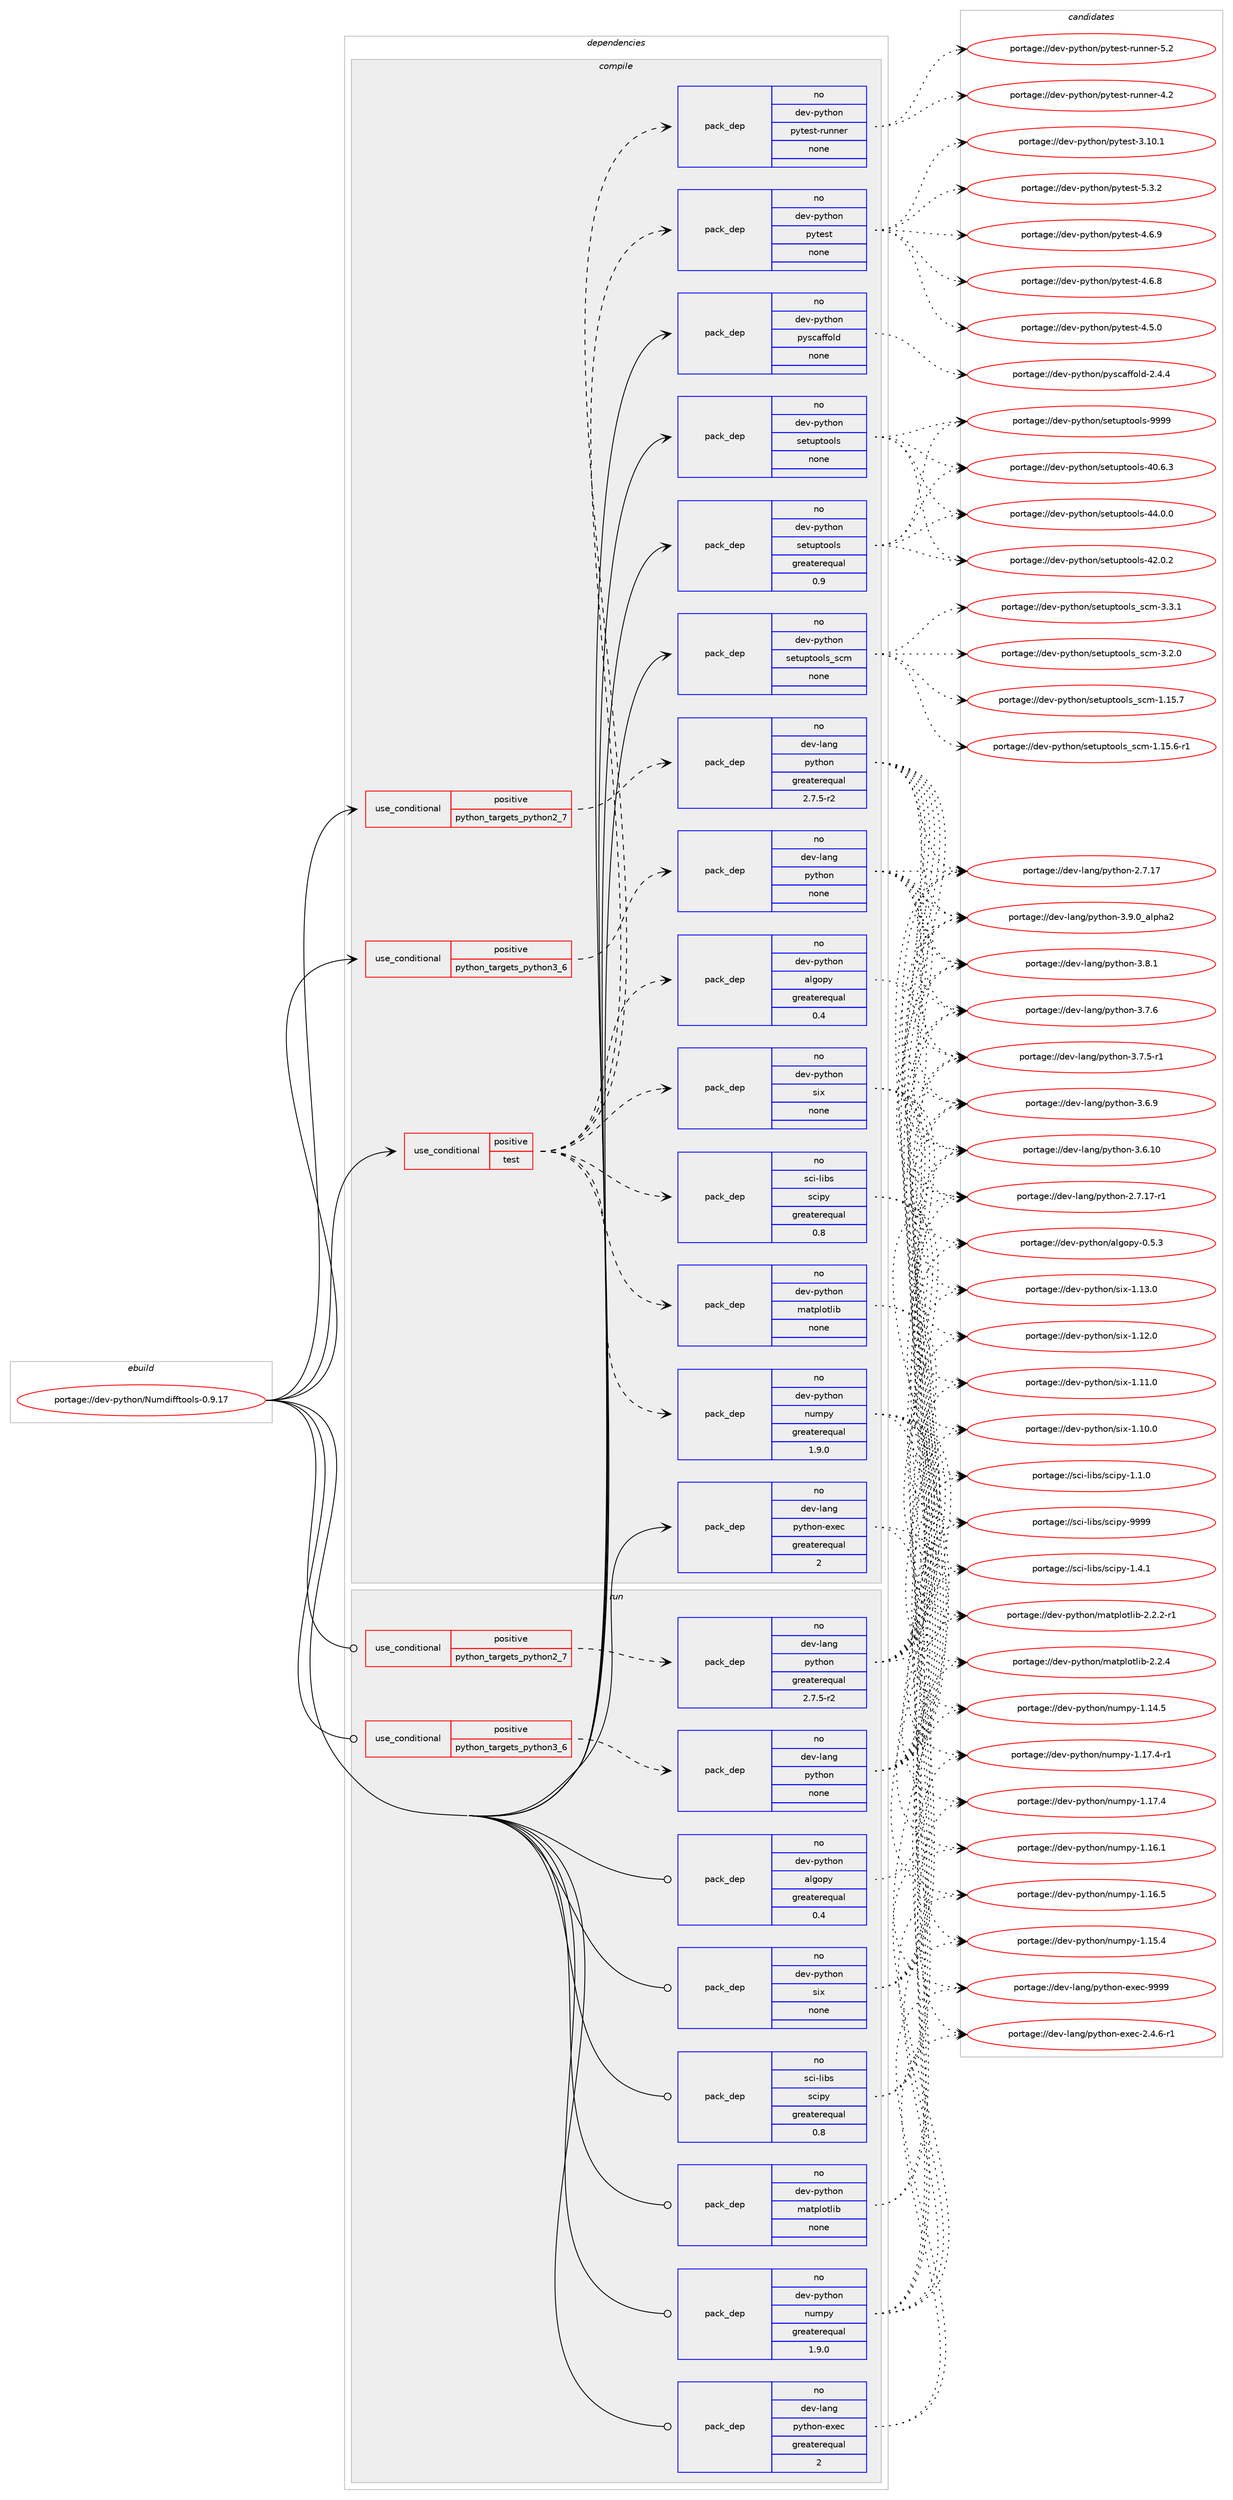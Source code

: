 digraph prolog {

# *************
# Graph options
# *************

newrank=true;
concentrate=true;
compound=true;
graph [rankdir=LR,fontname=Helvetica,fontsize=10,ranksep=1.5];#, ranksep=2.5, nodesep=0.2];
edge  [arrowhead=vee];
node  [fontname=Helvetica,fontsize=10];

# **********
# The ebuild
# **********

subgraph cluster_leftcol {
color=gray;
label=<<i>ebuild</i>>;
id [label="portage://dev-python/Numdifftools-0.9.17", color=red, width=4, href="../dev-python/Numdifftools-0.9.17.svg"];
}

# ****************
# The dependencies
# ****************

subgraph cluster_midcol {
color=gray;
label=<<i>dependencies</i>>;
subgraph cluster_compile {
fillcolor="#eeeeee";
style=filled;
label=<<i>compile</i>>;
subgraph cond119637 {
dependency473542 [label=<<TABLE BORDER="0" CELLBORDER="1" CELLSPACING="0" CELLPADDING="4"><TR><TD ROWSPAN="3" CELLPADDING="10">use_conditional</TD></TR><TR><TD>positive</TD></TR><TR><TD>python_targets_python2_7</TD></TR></TABLE>>, shape=none, color=red];
subgraph pack348888 {
dependency473543 [label=<<TABLE BORDER="0" CELLBORDER="1" CELLSPACING="0" CELLPADDING="4" WIDTH="220"><TR><TD ROWSPAN="6" CELLPADDING="30">pack_dep</TD></TR><TR><TD WIDTH="110">no</TD></TR><TR><TD>dev-lang</TD></TR><TR><TD>python</TD></TR><TR><TD>greaterequal</TD></TR><TR><TD>2.7.5-r2</TD></TR></TABLE>>, shape=none, color=blue];
}
dependency473542:e -> dependency473543:w [weight=20,style="dashed",arrowhead="vee"];
}
id:e -> dependency473542:w [weight=20,style="solid",arrowhead="vee"];
subgraph cond119638 {
dependency473544 [label=<<TABLE BORDER="0" CELLBORDER="1" CELLSPACING="0" CELLPADDING="4"><TR><TD ROWSPAN="3" CELLPADDING="10">use_conditional</TD></TR><TR><TD>positive</TD></TR><TR><TD>python_targets_python3_6</TD></TR></TABLE>>, shape=none, color=red];
subgraph pack348889 {
dependency473545 [label=<<TABLE BORDER="0" CELLBORDER="1" CELLSPACING="0" CELLPADDING="4" WIDTH="220"><TR><TD ROWSPAN="6" CELLPADDING="30">pack_dep</TD></TR><TR><TD WIDTH="110">no</TD></TR><TR><TD>dev-lang</TD></TR><TR><TD>python</TD></TR><TR><TD>none</TD></TR><TR><TD></TD></TR></TABLE>>, shape=none, color=blue];
}
dependency473544:e -> dependency473545:w [weight=20,style="dashed",arrowhead="vee"];
}
id:e -> dependency473544:w [weight=20,style="solid",arrowhead="vee"];
subgraph cond119639 {
dependency473546 [label=<<TABLE BORDER="0" CELLBORDER="1" CELLSPACING="0" CELLPADDING="4"><TR><TD ROWSPAN="3" CELLPADDING="10">use_conditional</TD></TR><TR><TD>positive</TD></TR><TR><TD>test</TD></TR></TABLE>>, shape=none, color=red];
subgraph pack348890 {
dependency473547 [label=<<TABLE BORDER="0" CELLBORDER="1" CELLSPACING="0" CELLPADDING="4" WIDTH="220"><TR><TD ROWSPAN="6" CELLPADDING="30">pack_dep</TD></TR><TR><TD WIDTH="110">no</TD></TR><TR><TD>dev-python</TD></TR><TR><TD>algopy</TD></TR><TR><TD>greaterequal</TD></TR><TR><TD>0.4</TD></TR></TABLE>>, shape=none, color=blue];
}
dependency473546:e -> dependency473547:w [weight=20,style="dashed",arrowhead="vee"];
subgraph pack348891 {
dependency473548 [label=<<TABLE BORDER="0" CELLBORDER="1" CELLSPACING="0" CELLPADDING="4" WIDTH="220"><TR><TD ROWSPAN="6" CELLPADDING="30">pack_dep</TD></TR><TR><TD WIDTH="110">no</TD></TR><TR><TD>dev-python</TD></TR><TR><TD>matplotlib</TD></TR><TR><TD>none</TD></TR><TR><TD></TD></TR></TABLE>>, shape=none, color=blue];
}
dependency473546:e -> dependency473548:w [weight=20,style="dashed",arrowhead="vee"];
subgraph pack348892 {
dependency473549 [label=<<TABLE BORDER="0" CELLBORDER="1" CELLSPACING="0" CELLPADDING="4" WIDTH="220"><TR><TD ROWSPAN="6" CELLPADDING="30">pack_dep</TD></TR><TR><TD WIDTH="110">no</TD></TR><TR><TD>dev-python</TD></TR><TR><TD>numpy</TD></TR><TR><TD>greaterequal</TD></TR><TR><TD>1.9.0</TD></TR></TABLE>>, shape=none, color=blue];
}
dependency473546:e -> dependency473549:w [weight=20,style="dashed",arrowhead="vee"];
subgraph pack348893 {
dependency473550 [label=<<TABLE BORDER="0" CELLBORDER="1" CELLSPACING="0" CELLPADDING="4" WIDTH="220"><TR><TD ROWSPAN="6" CELLPADDING="30">pack_dep</TD></TR><TR><TD WIDTH="110">no</TD></TR><TR><TD>dev-python</TD></TR><TR><TD>six</TD></TR><TR><TD>none</TD></TR><TR><TD></TD></TR></TABLE>>, shape=none, color=blue];
}
dependency473546:e -> dependency473550:w [weight=20,style="dashed",arrowhead="vee"];
subgraph pack348894 {
dependency473551 [label=<<TABLE BORDER="0" CELLBORDER="1" CELLSPACING="0" CELLPADDING="4" WIDTH="220"><TR><TD ROWSPAN="6" CELLPADDING="30">pack_dep</TD></TR><TR><TD WIDTH="110">no</TD></TR><TR><TD>sci-libs</TD></TR><TR><TD>scipy</TD></TR><TR><TD>greaterequal</TD></TR><TR><TD>0.8</TD></TR></TABLE>>, shape=none, color=blue];
}
dependency473546:e -> dependency473551:w [weight=20,style="dashed",arrowhead="vee"];
subgraph pack348895 {
dependency473552 [label=<<TABLE BORDER="0" CELLBORDER="1" CELLSPACING="0" CELLPADDING="4" WIDTH="220"><TR><TD ROWSPAN="6" CELLPADDING="30">pack_dep</TD></TR><TR><TD WIDTH="110">no</TD></TR><TR><TD>dev-python</TD></TR><TR><TD>pytest</TD></TR><TR><TD>none</TD></TR><TR><TD></TD></TR></TABLE>>, shape=none, color=blue];
}
dependency473546:e -> dependency473552:w [weight=20,style="dashed",arrowhead="vee"];
subgraph pack348896 {
dependency473553 [label=<<TABLE BORDER="0" CELLBORDER="1" CELLSPACING="0" CELLPADDING="4" WIDTH="220"><TR><TD ROWSPAN="6" CELLPADDING="30">pack_dep</TD></TR><TR><TD WIDTH="110">no</TD></TR><TR><TD>dev-python</TD></TR><TR><TD>pytest-runner</TD></TR><TR><TD>none</TD></TR><TR><TD></TD></TR></TABLE>>, shape=none, color=blue];
}
dependency473546:e -> dependency473553:w [weight=20,style="dashed",arrowhead="vee"];
}
id:e -> dependency473546:w [weight=20,style="solid",arrowhead="vee"];
subgraph pack348897 {
dependency473554 [label=<<TABLE BORDER="0" CELLBORDER="1" CELLSPACING="0" CELLPADDING="4" WIDTH="220"><TR><TD ROWSPAN="6" CELLPADDING="30">pack_dep</TD></TR><TR><TD WIDTH="110">no</TD></TR><TR><TD>dev-lang</TD></TR><TR><TD>python-exec</TD></TR><TR><TD>greaterequal</TD></TR><TR><TD>2</TD></TR></TABLE>>, shape=none, color=blue];
}
id:e -> dependency473554:w [weight=20,style="solid",arrowhead="vee"];
subgraph pack348898 {
dependency473555 [label=<<TABLE BORDER="0" CELLBORDER="1" CELLSPACING="0" CELLPADDING="4" WIDTH="220"><TR><TD ROWSPAN="6" CELLPADDING="30">pack_dep</TD></TR><TR><TD WIDTH="110">no</TD></TR><TR><TD>dev-python</TD></TR><TR><TD>pyscaffold</TD></TR><TR><TD>none</TD></TR><TR><TD></TD></TR></TABLE>>, shape=none, color=blue];
}
id:e -> dependency473555:w [weight=20,style="solid",arrowhead="vee"];
subgraph pack348899 {
dependency473556 [label=<<TABLE BORDER="0" CELLBORDER="1" CELLSPACING="0" CELLPADDING="4" WIDTH="220"><TR><TD ROWSPAN="6" CELLPADDING="30">pack_dep</TD></TR><TR><TD WIDTH="110">no</TD></TR><TR><TD>dev-python</TD></TR><TR><TD>setuptools</TD></TR><TR><TD>greaterequal</TD></TR><TR><TD>0.9</TD></TR></TABLE>>, shape=none, color=blue];
}
id:e -> dependency473556:w [weight=20,style="solid",arrowhead="vee"];
subgraph pack348900 {
dependency473557 [label=<<TABLE BORDER="0" CELLBORDER="1" CELLSPACING="0" CELLPADDING="4" WIDTH="220"><TR><TD ROWSPAN="6" CELLPADDING="30">pack_dep</TD></TR><TR><TD WIDTH="110">no</TD></TR><TR><TD>dev-python</TD></TR><TR><TD>setuptools</TD></TR><TR><TD>none</TD></TR><TR><TD></TD></TR></TABLE>>, shape=none, color=blue];
}
id:e -> dependency473557:w [weight=20,style="solid",arrowhead="vee"];
subgraph pack348901 {
dependency473558 [label=<<TABLE BORDER="0" CELLBORDER="1" CELLSPACING="0" CELLPADDING="4" WIDTH="220"><TR><TD ROWSPAN="6" CELLPADDING="30">pack_dep</TD></TR><TR><TD WIDTH="110">no</TD></TR><TR><TD>dev-python</TD></TR><TR><TD>setuptools_scm</TD></TR><TR><TD>none</TD></TR><TR><TD></TD></TR></TABLE>>, shape=none, color=blue];
}
id:e -> dependency473558:w [weight=20,style="solid",arrowhead="vee"];
}
subgraph cluster_compileandrun {
fillcolor="#eeeeee";
style=filled;
label=<<i>compile and run</i>>;
}
subgraph cluster_run {
fillcolor="#eeeeee";
style=filled;
label=<<i>run</i>>;
subgraph cond119640 {
dependency473559 [label=<<TABLE BORDER="0" CELLBORDER="1" CELLSPACING="0" CELLPADDING="4"><TR><TD ROWSPAN="3" CELLPADDING="10">use_conditional</TD></TR><TR><TD>positive</TD></TR><TR><TD>python_targets_python2_7</TD></TR></TABLE>>, shape=none, color=red];
subgraph pack348902 {
dependency473560 [label=<<TABLE BORDER="0" CELLBORDER="1" CELLSPACING="0" CELLPADDING="4" WIDTH="220"><TR><TD ROWSPAN="6" CELLPADDING="30">pack_dep</TD></TR><TR><TD WIDTH="110">no</TD></TR><TR><TD>dev-lang</TD></TR><TR><TD>python</TD></TR><TR><TD>greaterequal</TD></TR><TR><TD>2.7.5-r2</TD></TR></TABLE>>, shape=none, color=blue];
}
dependency473559:e -> dependency473560:w [weight=20,style="dashed",arrowhead="vee"];
}
id:e -> dependency473559:w [weight=20,style="solid",arrowhead="odot"];
subgraph cond119641 {
dependency473561 [label=<<TABLE BORDER="0" CELLBORDER="1" CELLSPACING="0" CELLPADDING="4"><TR><TD ROWSPAN="3" CELLPADDING="10">use_conditional</TD></TR><TR><TD>positive</TD></TR><TR><TD>python_targets_python3_6</TD></TR></TABLE>>, shape=none, color=red];
subgraph pack348903 {
dependency473562 [label=<<TABLE BORDER="0" CELLBORDER="1" CELLSPACING="0" CELLPADDING="4" WIDTH="220"><TR><TD ROWSPAN="6" CELLPADDING="30">pack_dep</TD></TR><TR><TD WIDTH="110">no</TD></TR><TR><TD>dev-lang</TD></TR><TR><TD>python</TD></TR><TR><TD>none</TD></TR><TR><TD></TD></TR></TABLE>>, shape=none, color=blue];
}
dependency473561:e -> dependency473562:w [weight=20,style="dashed",arrowhead="vee"];
}
id:e -> dependency473561:w [weight=20,style="solid",arrowhead="odot"];
subgraph pack348904 {
dependency473563 [label=<<TABLE BORDER="0" CELLBORDER="1" CELLSPACING="0" CELLPADDING="4" WIDTH="220"><TR><TD ROWSPAN="6" CELLPADDING="30">pack_dep</TD></TR><TR><TD WIDTH="110">no</TD></TR><TR><TD>dev-lang</TD></TR><TR><TD>python-exec</TD></TR><TR><TD>greaterequal</TD></TR><TR><TD>2</TD></TR></TABLE>>, shape=none, color=blue];
}
id:e -> dependency473563:w [weight=20,style="solid",arrowhead="odot"];
subgraph pack348905 {
dependency473564 [label=<<TABLE BORDER="0" CELLBORDER="1" CELLSPACING="0" CELLPADDING="4" WIDTH="220"><TR><TD ROWSPAN="6" CELLPADDING="30">pack_dep</TD></TR><TR><TD WIDTH="110">no</TD></TR><TR><TD>dev-python</TD></TR><TR><TD>algopy</TD></TR><TR><TD>greaterequal</TD></TR><TR><TD>0.4</TD></TR></TABLE>>, shape=none, color=blue];
}
id:e -> dependency473564:w [weight=20,style="solid",arrowhead="odot"];
subgraph pack348906 {
dependency473565 [label=<<TABLE BORDER="0" CELLBORDER="1" CELLSPACING="0" CELLPADDING="4" WIDTH="220"><TR><TD ROWSPAN="6" CELLPADDING="30">pack_dep</TD></TR><TR><TD WIDTH="110">no</TD></TR><TR><TD>dev-python</TD></TR><TR><TD>matplotlib</TD></TR><TR><TD>none</TD></TR><TR><TD></TD></TR></TABLE>>, shape=none, color=blue];
}
id:e -> dependency473565:w [weight=20,style="solid",arrowhead="odot"];
subgraph pack348907 {
dependency473566 [label=<<TABLE BORDER="0" CELLBORDER="1" CELLSPACING="0" CELLPADDING="4" WIDTH="220"><TR><TD ROWSPAN="6" CELLPADDING="30">pack_dep</TD></TR><TR><TD WIDTH="110">no</TD></TR><TR><TD>dev-python</TD></TR><TR><TD>numpy</TD></TR><TR><TD>greaterequal</TD></TR><TR><TD>1.9.0</TD></TR></TABLE>>, shape=none, color=blue];
}
id:e -> dependency473566:w [weight=20,style="solid",arrowhead="odot"];
subgraph pack348908 {
dependency473567 [label=<<TABLE BORDER="0" CELLBORDER="1" CELLSPACING="0" CELLPADDING="4" WIDTH="220"><TR><TD ROWSPAN="6" CELLPADDING="30">pack_dep</TD></TR><TR><TD WIDTH="110">no</TD></TR><TR><TD>dev-python</TD></TR><TR><TD>six</TD></TR><TR><TD>none</TD></TR><TR><TD></TD></TR></TABLE>>, shape=none, color=blue];
}
id:e -> dependency473567:w [weight=20,style="solid",arrowhead="odot"];
subgraph pack348909 {
dependency473568 [label=<<TABLE BORDER="0" CELLBORDER="1" CELLSPACING="0" CELLPADDING="4" WIDTH="220"><TR><TD ROWSPAN="6" CELLPADDING="30">pack_dep</TD></TR><TR><TD WIDTH="110">no</TD></TR><TR><TD>sci-libs</TD></TR><TR><TD>scipy</TD></TR><TR><TD>greaterequal</TD></TR><TR><TD>0.8</TD></TR></TABLE>>, shape=none, color=blue];
}
id:e -> dependency473568:w [weight=20,style="solid",arrowhead="odot"];
}
}

# **************
# The candidates
# **************

subgraph cluster_choices {
rank=same;
color=gray;
label=<<i>candidates</i>>;

subgraph choice348888 {
color=black;
nodesep=1;
choice10010111845108971101034711212111610411111045514657464895971081121049750 [label="portage://dev-lang/python-3.9.0_alpha2", color=red, width=4,href="../dev-lang/python-3.9.0_alpha2.svg"];
choice100101118451089711010347112121116104111110455146564649 [label="portage://dev-lang/python-3.8.1", color=red, width=4,href="../dev-lang/python-3.8.1.svg"];
choice100101118451089711010347112121116104111110455146554654 [label="portage://dev-lang/python-3.7.6", color=red, width=4,href="../dev-lang/python-3.7.6.svg"];
choice1001011184510897110103471121211161041111104551465546534511449 [label="portage://dev-lang/python-3.7.5-r1", color=red, width=4,href="../dev-lang/python-3.7.5-r1.svg"];
choice100101118451089711010347112121116104111110455146544657 [label="portage://dev-lang/python-3.6.9", color=red, width=4,href="../dev-lang/python-3.6.9.svg"];
choice10010111845108971101034711212111610411111045514654464948 [label="portage://dev-lang/python-3.6.10", color=red, width=4,href="../dev-lang/python-3.6.10.svg"];
choice100101118451089711010347112121116104111110455046554649554511449 [label="portage://dev-lang/python-2.7.17-r1", color=red, width=4,href="../dev-lang/python-2.7.17-r1.svg"];
choice10010111845108971101034711212111610411111045504655464955 [label="portage://dev-lang/python-2.7.17", color=red, width=4,href="../dev-lang/python-2.7.17.svg"];
dependency473543:e -> choice10010111845108971101034711212111610411111045514657464895971081121049750:w [style=dotted,weight="100"];
dependency473543:e -> choice100101118451089711010347112121116104111110455146564649:w [style=dotted,weight="100"];
dependency473543:e -> choice100101118451089711010347112121116104111110455146554654:w [style=dotted,weight="100"];
dependency473543:e -> choice1001011184510897110103471121211161041111104551465546534511449:w [style=dotted,weight="100"];
dependency473543:e -> choice100101118451089711010347112121116104111110455146544657:w [style=dotted,weight="100"];
dependency473543:e -> choice10010111845108971101034711212111610411111045514654464948:w [style=dotted,weight="100"];
dependency473543:e -> choice100101118451089711010347112121116104111110455046554649554511449:w [style=dotted,weight="100"];
dependency473543:e -> choice10010111845108971101034711212111610411111045504655464955:w [style=dotted,weight="100"];
}
subgraph choice348889 {
color=black;
nodesep=1;
choice10010111845108971101034711212111610411111045514657464895971081121049750 [label="portage://dev-lang/python-3.9.0_alpha2", color=red, width=4,href="../dev-lang/python-3.9.0_alpha2.svg"];
choice100101118451089711010347112121116104111110455146564649 [label="portage://dev-lang/python-3.8.1", color=red, width=4,href="../dev-lang/python-3.8.1.svg"];
choice100101118451089711010347112121116104111110455146554654 [label="portage://dev-lang/python-3.7.6", color=red, width=4,href="../dev-lang/python-3.7.6.svg"];
choice1001011184510897110103471121211161041111104551465546534511449 [label="portage://dev-lang/python-3.7.5-r1", color=red, width=4,href="../dev-lang/python-3.7.5-r1.svg"];
choice100101118451089711010347112121116104111110455146544657 [label="portage://dev-lang/python-3.6.9", color=red, width=4,href="../dev-lang/python-3.6.9.svg"];
choice10010111845108971101034711212111610411111045514654464948 [label="portage://dev-lang/python-3.6.10", color=red, width=4,href="../dev-lang/python-3.6.10.svg"];
choice100101118451089711010347112121116104111110455046554649554511449 [label="portage://dev-lang/python-2.7.17-r1", color=red, width=4,href="../dev-lang/python-2.7.17-r1.svg"];
choice10010111845108971101034711212111610411111045504655464955 [label="portage://dev-lang/python-2.7.17", color=red, width=4,href="../dev-lang/python-2.7.17.svg"];
dependency473545:e -> choice10010111845108971101034711212111610411111045514657464895971081121049750:w [style=dotted,weight="100"];
dependency473545:e -> choice100101118451089711010347112121116104111110455146564649:w [style=dotted,weight="100"];
dependency473545:e -> choice100101118451089711010347112121116104111110455146554654:w [style=dotted,weight="100"];
dependency473545:e -> choice1001011184510897110103471121211161041111104551465546534511449:w [style=dotted,weight="100"];
dependency473545:e -> choice100101118451089711010347112121116104111110455146544657:w [style=dotted,weight="100"];
dependency473545:e -> choice10010111845108971101034711212111610411111045514654464948:w [style=dotted,weight="100"];
dependency473545:e -> choice100101118451089711010347112121116104111110455046554649554511449:w [style=dotted,weight="100"];
dependency473545:e -> choice10010111845108971101034711212111610411111045504655464955:w [style=dotted,weight="100"];
}
subgraph choice348890 {
color=black;
nodesep=1;
choice100101118451121211161041111104797108103111112121454846534651 [label="portage://dev-python/algopy-0.5.3", color=red, width=4,href="../dev-python/algopy-0.5.3.svg"];
dependency473547:e -> choice100101118451121211161041111104797108103111112121454846534651:w [style=dotted,weight="100"];
}
subgraph choice348891 {
color=black;
nodesep=1;
choice10010111845112121116104111110471099711611210811111610810598455046504652 [label="portage://dev-python/matplotlib-2.2.4", color=red, width=4,href="../dev-python/matplotlib-2.2.4.svg"];
choice100101118451121211161041111104710997116112108111116108105984550465046504511449 [label="portage://dev-python/matplotlib-2.2.2-r1", color=red, width=4,href="../dev-python/matplotlib-2.2.2-r1.svg"];
dependency473548:e -> choice10010111845112121116104111110471099711611210811111610810598455046504652:w [style=dotted,weight="100"];
dependency473548:e -> choice100101118451121211161041111104710997116112108111116108105984550465046504511449:w [style=dotted,weight="100"];
}
subgraph choice348892 {
color=black;
nodesep=1;
choice1001011184511212111610411111047110117109112121454946495546524511449 [label="portage://dev-python/numpy-1.17.4-r1", color=red, width=4,href="../dev-python/numpy-1.17.4-r1.svg"];
choice100101118451121211161041111104711011710911212145494649554652 [label="portage://dev-python/numpy-1.17.4", color=red, width=4,href="../dev-python/numpy-1.17.4.svg"];
choice100101118451121211161041111104711011710911212145494649544653 [label="portage://dev-python/numpy-1.16.5", color=red, width=4,href="../dev-python/numpy-1.16.5.svg"];
choice100101118451121211161041111104711011710911212145494649544649 [label="portage://dev-python/numpy-1.16.1", color=red, width=4,href="../dev-python/numpy-1.16.1.svg"];
choice100101118451121211161041111104711011710911212145494649534652 [label="portage://dev-python/numpy-1.15.4", color=red, width=4,href="../dev-python/numpy-1.15.4.svg"];
choice100101118451121211161041111104711011710911212145494649524653 [label="portage://dev-python/numpy-1.14.5", color=red, width=4,href="../dev-python/numpy-1.14.5.svg"];
dependency473549:e -> choice1001011184511212111610411111047110117109112121454946495546524511449:w [style=dotted,weight="100"];
dependency473549:e -> choice100101118451121211161041111104711011710911212145494649554652:w [style=dotted,weight="100"];
dependency473549:e -> choice100101118451121211161041111104711011710911212145494649544653:w [style=dotted,weight="100"];
dependency473549:e -> choice100101118451121211161041111104711011710911212145494649544649:w [style=dotted,weight="100"];
dependency473549:e -> choice100101118451121211161041111104711011710911212145494649534652:w [style=dotted,weight="100"];
dependency473549:e -> choice100101118451121211161041111104711011710911212145494649524653:w [style=dotted,weight="100"];
}
subgraph choice348893 {
color=black;
nodesep=1;
choice100101118451121211161041111104711510512045494649514648 [label="portage://dev-python/six-1.13.0", color=red, width=4,href="../dev-python/six-1.13.0.svg"];
choice100101118451121211161041111104711510512045494649504648 [label="portage://dev-python/six-1.12.0", color=red, width=4,href="../dev-python/six-1.12.0.svg"];
choice100101118451121211161041111104711510512045494649494648 [label="portage://dev-python/six-1.11.0", color=red, width=4,href="../dev-python/six-1.11.0.svg"];
choice100101118451121211161041111104711510512045494649484648 [label="portage://dev-python/six-1.10.0", color=red, width=4,href="../dev-python/six-1.10.0.svg"];
dependency473550:e -> choice100101118451121211161041111104711510512045494649514648:w [style=dotted,weight="100"];
dependency473550:e -> choice100101118451121211161041111104711510512045494649504648:w [style=dotted,weight="100"];
dependency473550:e -> choice100101118451121211161041111104711510512045494649494648:w [style=dotted,weight="100"];
dependency473550:e -> choice100101118451121211161041111104711510512045494649484648:w [style=dotted,weight="100"];
}
subgraph choice348894 {
color=black;
nodesep=1;
choice11599105451081059811547115991051121214557575757 [label="portage://sci-libs/scipy-9999", color=red, width=4,href="../sci-libs/scipy-9999.svg"];
choice1159910545108105981154711599105112121454946524649 [label="portage://sci-libs/scipy-1.4.1", color=red, width=4,href="../sci-libs/scipy-1.4.1.svg"];
choice1159910545108105981154711599105112121454946494648 [label="portage://sci-libs/scipy-1.1.0", color=red, width=4,href="../sci-libs/scipy-1.1.0.svg"];
dependency473551:e -> choice11599105451081059811547115991051121214557575757:w [style=dotted,weight="100"];
dependency473551:e -> choice1159910545108105981154711599105112121454946524649:w [style=dotted,weight="100"];
dependency473551:e -> choice1159910545108105981154711599105112121454946494648:w [style=dotted,weight="100"];
}
subgraph choice348895 {
color=black;
nodesep=1;
choice1001011184511212111610411111047112121116101115116455346514650 [label="portage://dev-python/pytest-5.3.2", color=red, width=4,href="../dev-python/pytest-5.3.2.svg"];
choice1001011184511212111610411111047112121116101115116455246544657 [label="portage://dev-python/pytest-4.6.9", color=red, width=4,href="../dev-python/pytest-4.6.9.svg"];
choice1001011184511212111610411111047112121116101115116455246544656 [label="portage://dev-python/pytest-4.6.8", color=red, width=4,href="../dev-python/pytest-4.6.8.svg"];
choice1001011184511212111610411111047112121116101115116455246534648 [label="portage://dev-python/pytest-4.5.0", color=red, width=4,href="../dev-python/pytest-4.5.0.svg"];
choice100101118451121211161041111104711212111610111511645514649484649 [label="portage://dev-python/pytest-3.10.1", color=red, width=4,href="../dev-python/pytest-3.10.1.svg"];
dependency473552:e -> choice1001011184511212111610411111047112121116101115116455346514650:w [style=dotted,weight="100"];
dependency473552:e -> choice1001011184511212111610411111047112121116101115116455246544657:w [style=dotted,weight="100"];
dependency473552:e -> choice1001011184511212111610411111047112121116101115116455246544656:w [style=dotted,weight="100"];
dependency473552:e -> choice1001011184511212111610411111047112121116101115116455246534648:w [style=dotted,weight="100"];
dependency473552:e -> choice100101118451121211161041111104711212111610111511645514649484649:w [style=dotted,weight="100"];
}
subgraph choice348896 {
color=black;
nodesep=1;
choice10010111845112121116104111110471121211161011151164511411711011010111445534650 [label="portage://dev-python/pytest-runner-5.2", color=red, width=4,href="../dev-python/pytest-runner-5.2.svg"];
choice10010111845112121116104111110471121211161011151164511411711011010111445524650 [label="portage://dev-python/pytest-runner-4.2", color=red, width=4,href="../dev-python/pytest-runner-4.2.svg"];
dependency473553:e -> choice10010111845112121116104111110471121211161011151164511411711011010111445534650:w [style=dotted,weight="100"];
dependency473553:e -> choice10010111845112121116104111110471121211161011151164511411711011010111445524650:w [style=dotted,weight="100"];
}
subgraph choice348897 {
color=black;
nodesep=1;
choice10010111845108971101034711212111610411111045101120101994557575757 [label="portage://dev-lang/python-exec-9999", color=red, width=4,href="../dev-lang/python-exec-9999.svg"];
choice10010111845108971101034711212111610411111045101120101994550465246544511449 [label="portage://dev-lang/python-exec-2.4.6-r1", color=red, width=4,href="../dev-lang/python-exec-2.4.6-r1.svg"];
dependency473554:e -> choice10010111845108971101034711212111610411111045101120101994557575757:w [style=dotted,weight="100"];
dependency473554:e -> choice10010111845108971101034711212111610411111045101120101994550465246544511449:w [style=dotted,weight="100"];
}
subgraph choice348898 {
color=black;
nodesep=1;
choice10010111845112121116104111110471121211159997102102111108100455046524652 [label="portage://dev-python/pyscaffold-2.4.4", color=red, width=4,href="../dev-python/pyscaffold-2.4.4.svg"];
dependency473555:e -> choice10010111845112121116104111110471121211159997102102111108100455046524652:w [style=dotted,weight="100"];
}
subgraph choice348899 {
color=black;
nodesep=1;
choice10010111845112121116104111110471151011161171121161111111081154557575757 [label="portage://dev-python/setuptools-9999", color=red, width=4,href="../dev-python/setuptools-9999.svg"];
choice100101118451121211161041111104711510111611711211611111110811545525246484648 [label="portage://dev-python/setuptools-44.0.0", color=red, width=4,href="../dev-python/setuptools-44.0.0.svg"];
choice100101118451121211161041111104711510111611711211611111110811545525046484650 [label="portage://dev-python/setuptools-42.0.2", color=red, width=4,href="../dev-python/setuptools-42.0.2.svg"];
choice100101118451121211161041111104711510111611711211611111110811545524846544651 [label="portage://dev-python/setuptools-40.6.3", color=red, width=4,href="../dev-python/setuptools-40.6.3.svg"];
dependency473556:e -> choice10010111845112121116104111110471151011161171121161111111081154557575757:w [style=dotted,weight="100"];
dependency473556:e -> choice100101118451121211161041111104711510111611711211611111110811545525246484648:w [style=dotted,weight="100"];
dependency473556:e -> choice100101118451121211161041111104711510111611711211611111110811545525046484650:w [style=dotted,weight="100"];
dependency473556:e -> choice100101118451121211161041111104711510111611711211611111110811545524846544651:w [style=dotted,weight="100"];
}
subgraph choice348900 {
color=black;
nodesep=1;
choice10010111845112121116104111110471151011161171121161111111081154557575757 [label="portage://dev-python/setuptools-9999", color=red, width=4,href="../dev-python/setuptools-9999.svg"];
choice100101118451121211161041111104711510111611711211611111110811545525246484648 [label="portage://dev-python/setuptools-44.0.0", color=red, width=4,href="../dev-python/setuptools-44.0.0.svg"];
choice100101118451121211161041111104711510111611711211611111110811545525046484650 [label="portage://dev-python/setuptools-42.0.2", color=red, width=4,href="../dev-python/setuptools-42.0.2.svg"];
choice100101118451121211161041111104711510111611711211611111110811545524846544651 [label="portage://dev-python/setuptools-40.6.3", color=red, width=4,href="../dev-python/setuptools-40.6.3.svg"];
dependency473557:e -> choice10010111845112121116104111110471151011161171121161111111081154557575757:w [style=dotted,weight="100"];
dependency473557:e -> choice100101118451121211161041111104711510111611711211611111110811545525246484648:w [style=dotted,weight="100"];
dependency473557:e -> choice100101118451121211161041111104711510111611711211611111110811545525046484650:w [style=dotted,weight="100"];
dependency473557:e -> choice100101118451121211161041111104711510111611711211611111110811545524846544651:w [style=dotted,weight="100"];
}
subgraph choice348901 {
color=black;
nodesep=1;
choice10010111845112121116104111110471151011161171121161111111081159511599109455146514649 [label="portage://dev-python/setuptools_scm-3.3.1", color=red, width=4,href="../dev-python/setuptools_scm-3.3.1.svg"];
choice10010111845112121116104111110471151011161171121161111111081159511599109455146504648 [label="portage://dev-python/setuptools_scm-3.2.0", color=red, width=4,href="../dev-python/setuptools_scm-3.2.0.svg"];
choice1001011184511212111610411111047115101116117112116111111108115951159910945494649534655 [label="portage://dev-python/setuptools_scm-1.15.7", color=red, width=4,href="../dev-python/setuptools_scm-1.15.7.svg"];
choice10010111845112121116104111110471151011161171121161111111081159511599109454946495346544511449 [label="portage://dev-python/setuptools_scm-1.15.6-r1", color=red, width=4,href="../dev-python/setuptools_scm-1.15.6-r1.svg"];
dependency473558:e -> choice10010111845112121116104111110471151011161171121161111111081159511599109455146514649:w [style=dotted,weight="100"];
dependency473558:e -> choice10010111845112121116104111110471151011161171121161111111081159511599109455146504648:w [style=dotted,weight="100"];
dependency473558:e -> choice1001011184511212111610411111047115101116117112116111111108115951159910945494649534655:w [style=dotted,weight="100"];
dependency473558:e -> choice10010111845112121116104111110471151011161171121161111111081159511599109454946495346544511449:w [style=dotted,weight="100"];
}
subgraph choice348902 {
color=black;
nodesep=1;
choice10010111845108971101034711212111610411111045514657464895971081121049750 [label="portage://dev-lang/python-3.9.0_alpha2", color=red, width=4,href="../dev-lang/python-3.9.0_alpha2.svg"];
choice100101118451089711010347112121116104111110455146564649 [label="portage://dev-lang/python-3.8.1", color=red, width=4,href="../dev-lang/python-3.8.1.svg"];
choice100101118451089711010347112121116104111110455146554654 [label="portage://dev-lang/python-3.7.6", color=red, width=4,href="../dev-lang/python-3.7.6.svg"];
choice1001011184510897110103471121211161041111104551465546534511449 [label="portage://dev-lang/python-3.7.5-r1", color=red, width=4,href="../dev-lang/python-3.7.5-r1.svg"];
choice100101118451089711010347112121116104111110455146544657 [label="portage://dev-lang/python-3.6.9", color=red, width=4,href="../dev-lang/python-3.6.9.svg"];
choice10010111845108971101034711212111610411111045514654464948 [label="portage://dev-lang/python-3.6.10", color=red, width=4,href="../dev-lang/python-3.6.10.svg"];
choice100101118451089711010347112121116104111110455046554649554511449 [label="portage://dev-lang/python-2.7.17-r1", color=red, width=4,href="../dev-lang/python-2.7.17-r1.svg"];
choice10010111845108971101034711212111610411111045504655464955 [label="portage://dev-lang/python-2.7.17", color=red, width=4,href="../dev-lang/python-2.7.17.svg"];
dependency473560:e -> choice10010111845108971101034711212111610411111045514657464895971081121049750:w [style=dotted,weight="100"];
dependency473560:e -> choice100101118451089711010347112121116104111110455146564649:w [style=dotted,weight="100"];
dependency473560:e -> choice100101118451089711010347112121116104111110455146554654:w [style=dotted,weight="100"];
dependency473560:e -> choice1001011184510897110103471121211161041111104551465546534511449:w [style=dotted,weight="100"];
dependency473560:e -> choice100101118451089711010347112121116104111110455146544657:w [style=dotted,weight="100"];
dependency473560:e -> choice10010111845108971101034711212111610411111045514654464948:w [style=dotted,weight="100"];
dependency473560:e -> choice100101118451089711010347112121116104111110455046554649554511449:w [style=dotted,weight="100"];
dependency473560:e -> choice10010111845108971101034711212111610411111045504655464955:w [style=dotted,weight="100"];
}
subgraph choice348903 {
color=black;
nodesep=1;
choice10010111845108971101034711212111610411111045514657464895971081121049750 [label="portage://dev-lang/python-3.9.0_alpha2", color=red, width=4,href="../dev-lang/python-3.9.0_alpha2.svg"];
choice100101118451089711010347112121116104111110455146564649 [label="portage://dev-lang/python-3.8.1", color=red, width=4,href="../dev-lang/python-3.8.1.svg"];
choice100101118451089711010347112121116104111110455146554654 [label="portage://dev-lang/python-3.7.6", color=red, width=4,href="../dev-lang/python-3.7.6.svg"];
choice1001011184510897110103471121211161041111104551465546534511449 [label="portage://dev-lang/python-3.7.5-r1", color=red, width=4,href="../dev-lang/python-3.7.5-r1.svg"];
choice100101118451089711010347112121116104111110455146544657 [label="portage://dev-lang/python-3.6.9", color=red, width=4,href="../dev-lang/python-3.6.9.svg"];
choice10010111845108971101034711212111610411111045514654464948 [label="portage://dev-lang/python-3.6.10", color=red, width=4,href="../dev-lang/python-3.6.10.svg"];
choice100101118451089711010347112121116104111110455046554649554511449 [label="portage://dev-lang/python-2.7.17-r1", color=red, width=4,href="../dev-lang/python-2.7.17-r1.svg"];
choice10010111845108971101034711212111610411111045504655464955 [label="portage://dev-lang/python-2.7.17", color=red, width=4,href="../dev-lang/python-2.7.17.svg"];
dependency473562:e -> choice10010111845108971101034711212111610411111045514657464895971081121049750:w [style=dotted,weight="100"];
dependency473562:e -> choice100101118451089711010347112121116104111110455146564649:w [style=dotted,weight="100"];
dependency473562:e -> choice100101118451089711010347112121116104111110455146554654:w [style=dotted,weight="100"];
dependency473562:e -> choice1001011184510897110103471121211161041111104551465546534511449:w [style=dotted,weight="100"];
dependency473562:e -> choice100101118451089711010347112121116104111110455146544657:w [style=dotted,weight="100"];
dependency473562:e -> choice10010111845108971101034711212111610411111045514654464948:w [style=dotted,weight="100"];
dependency473562:e -> choice100101118451089711010347112121116104111110455046554649554511449:w [style=dotted,weight="100"];
dependency473562:e -> choice10010111845108971101034711212111610411111045504655464955:w [style=dotted,weight="100"];
}
subgraph choice348904 {
color=black;
nodesep=1;
choice10010111845108971101034711212111610411111045101120101994557575757 [label="portage://dev-lang/python-exec-9999", color=red, width=4,href="../dev-lang/python-exec-9999.svg"];
choice10010111845108971101034711212111610411111045101120101994550465246544511449 [label="portage://dev-lang/python-exec-2.4.6-r1", color=red, width=4,href="../dev-lang/python-exec-2.4.6-r1.svg"];
dependency473563:e -> choice10010111845108971101034711212111610411111045101120101994557575757:w [style=dotted,weight="100"];
dependency473563:e -> choice10010111845108971101034711212111610411111045101120101994550465246544511449:w [style=dotted,weight="100"];
}
subgraph choice348905 {
color=black;
nodesep=1;
choice100101118451121211161041111104797108103111112121454846534651 [label="portage://dev-python/algopy-0.5.3", color=red, width=4,href="../dev-python/algopy-0.5.3.svg"];
dependency473564:e -> choice100101118451121211161041111104797108103111112121454846534651:w [style=dotted,weight="100"];
}
subgraph choice348906 {
color=black;
nodesep=1;
choice10010111845112121116104111110471099711611210811111610810598455046504652 [label="portage://dev-python/matplotlib-2.2.4", color=red, width=4,href="../dev-python/matplotlib-2.2.4.svg"];
choice100101118451121211161041111104710997116112108111116108105984550465046504511449 [label="portage://dev-python/matplotlib-2.2.2-r1", color=red, width=4,href="../dev-python/matplotlib-2.2.2-r1.svg"];
dependency473565:e -> choice10010111845112121116104111110471099711611210811111610810598455046504652:w [style=dotted,weight="100"];
dependency473565:e -> choice100101118451121211161041111104710997116112108111116108105984550465046504511449:w [style=dotted,weight="100"];
}
subgraph choice348907 {
color=black;
nodesep=1;
choice1001011184511212111610411111047110117109112121454946495546524511449 [label="portage://dev-python/numpy-1.17.4-r1", color=red, width=4,href="../dev-python/numpy-1.17.4-r1.svg"];
choice100101118451121211161041111104711011710911212145494649554652 [label="portage://dev-python/numpy-1.17.4", color=red, width=4,href="../dev-python/numpy-1.17.4.svg"];
choice100101118451121211161041111104711011710911212145494649544653 [label="portage://dev-python/numpy-1.16.5", color=red, width=4,href="../dev-python/numpy-1.16.5.svg"];
choice100101118451121211161041111104711011710911212145494649544649 [label="portage://dev-python/numpy-1.16.1", color=red, width=4,href="../dev-python/numpy-1.16.1.svg"];
choice100101118451121211161041111104711011710911212145494649534652 [label="portage://dev-python/numpy-1.15.4", color=red, width=4,href="../dev-python/numpy-1.15.4.svg"];
choice100101118451121211161041111104711011710911212145494649524653 [label="portage://dev-python/numpy-1.14.5", color=red, width=4,href="../dev-python/numpy-1.14.5.svg"];
dependency473566:e -> choice1001011184511212111610411111047110117109112121454946495546524511449:w [style=dotted,weight="100"];
dependency473566:e -> choice100101118451121211161041111104711011710911212145494649554652:w [style=dotted,weight="100"];
dependency473566:e -> choice100101118451121211161041111104711011710911212145494649544653:w [style=dotted,weight="100"];
dependency473566:e -> choice100101118451121211161041111104711011710911212145494649544649:w [style=dotted,weight="100"];
dependency473566:e -> choice100101118451121211161041111104711011710911212145494649534652:w [style=dotted,weight="100"];
dependency473566:e -> choice100101118451121211161041111104711011710911212145494649524653:w [style=dotted,weight="100"];
}
subgraph choice348908 {
color=black;
nodesep=1;
choice100101118451121211161041111104711510512045494649514648 [label="portage://dev-python/six-1.13.0", color=red, width=4,href="../dev-python/six-1.13.0.svg"];
choice100101118451121211161041111104711510512045494649504648 [label="portage://dev-python/six-1.12.0", color=red, width=4,href="../dev-python/six-1.12.0.svg"];
choice100101118451121211161041111104711510512045494649494648 [label="portage://dev-python/six-1.11.0", color=red, width=4,href="../dev-python/six-1.11.0.svg"];
choice100101118451121211161041111104711510512045494649484648 [label="portage://dev-python/six-1.10.0", color=red, width=4,href="../dev-python/six-1.10.0.svg"];
dependency473567:e -> choice100101118451121211161041111104711510512045494649514648:w [style=dotted,weight="100"];
dependency473567:e -> choice100101118451121211161041111104711510512045494649504648:w [style=dotted,weight="100"];
dependency473567:e -> choice100101118451121211161041111104711510512045494649494648:w [style=dotted,weight="100"];
dependency473567:e -> choice100101118451121211161041111104711510512045494649484648:w [style=dotted,weight="100"];
}
subgraph choice348909 {
color=black;
nodesep=1;
choice11599105451081059811547115991051121214557575757 [label="portage://sci-libs/scipy-9999", color=red, width=4,href="../sci-libs/scipy-9999.svg"];
choice1159910545108105981154711599105112121454946524649 [label="portage://sci-libs/scipy-1.4.1", color=red, width=4,href="../sci-libs/scipy-1.4.1.svg"];
choice1159910545108105981154711599105112121454946494648 [label="portage://sci-libs/scipy-1.1.0", color=red, width=4,href="../sci-libs/scipy-1.1.0.svg"];
dependency473568:e -> choice11599105451081059811547115991051121214557575757:w [style=dotted,weight="100"];
dependency473568:e -> choice1159910545108105981154711599105112121454946524649:w [style=dotted,weight="100"];
dependency473568:e -> choice1159910545108105981154711599105112121454946494648:w [style=dotted,weight="100"];
}
}

}
